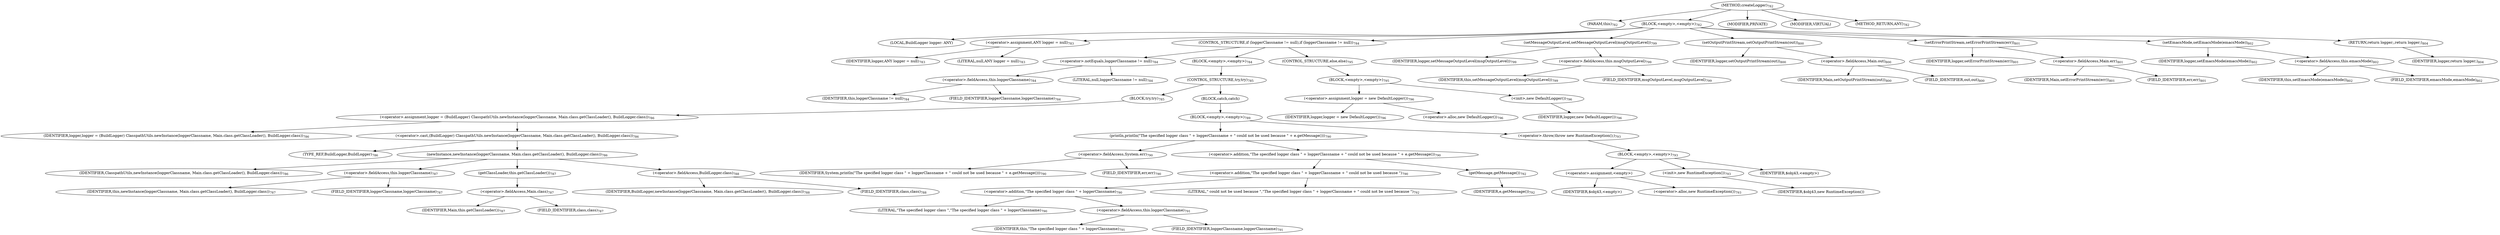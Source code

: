 digraph "createLogger" {  
"2031" [label = <(METHOD,createLogger)<SUB>782</SUB>> ]
"2032" [label = <(PARAM,this)<SUB>782</SUB>> ]
"2033" [label = <(BLOCK,&lt;empty&gt;,&lt;empty&gt;)<SUB>782</SUB>> ]
"46" [label = <(LOCAL,BuildLogger logger: ANY)> ]
"2034" [label = <(&lt;operator&gt;.assignment,ANY logger = null)<SUB>783</SUB>> ]
"2035" [label = <(IDENTIFIER,logger,ANY logger = null)<SUB>783</SUB>> ]
"2036" [label = <(LITERAL,null,ANY logger = null)<SUB>783</SUB>> ]
"2037" [label = <(CONTROL_STRUCTURE,if (loggerClassname != null),if (loggerClassname != null))<SUB>784</SUB>> ]
"2038" [label = <(&lt;operator&gt;.notEquals,loggerClassname != null)<SUB>784</SUB>> ]
"2039" [label = <(&lt;operator&gt;.fieldAccess,this.loggerClassname)<SUB>784</SUB>> ]
"2040" [label = <(IDENTIFIER,this,loggerClassname != null)<SUB>784</SUB>> ]
"2041" [label = <(FIELD_IDENTIFIER,loggerClassname,loggerClassname)<SUB>784</SUB>> ]
"2042" [label = <(LITERAL,null,loggerClassname != null)<SUB>784</SUB>> ]
"2043" [label = <(BLOCK,&lt;empty&gt;,&lt;empty&gt;)<SUB>784</SUB>> ]
"2044" [label = <(CONTROL_STRUCTURE,try,try)<SUB>785</SUB>> ]
"2045" [label = <(BLOCK,try,try)<SUB>785</SUB>> ]
"2046" [label = <(&lt;operator&gt;.assignment,logger = (BuildLogger) ClasspathUtils.newInstance(loggerClassname, Main.class.getClassLoader(), BuildLogger.class))<SUB>786</SUB>> ]
"2047" [label = <(IDENTIFIER,logger,logger = (BuildLogger) ClasspathUtils.newInstance(loggerClassname, Main.class.getClassLoader(), BuildLogger.class))<SUB>786</SUB>> ]
"2048" [label = <(&lt;operator&gt;.cast,(BuildLogger) ClasspathUtils.newInstance(loggerClassname, Main.class.getClassLoader(), BuildLogger.class))<SUB>786</SUB>> ]
"2049" [label = <(TYPE_REF,BuildLogger,BuildLogger)<SUB>786</SUB>> ]
"2050" [label = <(newInstance,newInstance(loggerClassname, Main.class.getClassLoader(), BuildLogger.class))<SUB>786</SUB>> ]
"2051" [label = <(IDENTIFIER,ClasspathUtils,newInstance(loggerClassname, Main.class.getClassLoader(), BuildLogger.class))<SUB>786</SUB>> ]
"2052" [label = <(&lt;operator&gt;.fieldAccess,this.loggerClassname)<SUB>787</SUB>> ]
"2053" [label = <(IDENTIFIER,this,newInstance(loggerClassname, Main.class.getClassLoader(), BuildLogger.class))<SUB>787</SUB>> ]
"2054" [label = <(FIELD_IDENTIFIER,loggerClassname,loggerClassname)<SUB>787</SUB>> ]
"2055" [label = <(getClassLoader,this.getClassLoader())<SUB>787</SUB>> ]
"2056" [label = <(&lt;operator&gt;.fieldAccess,Main.class)<SUB>787</SUB>> ]
"2057" [label = <(IDENTIFIER,Main,this.getClassLoader())<SUB>787</SUB>> ]
"2058" [label = <(FIELD_IDENTIFIER,class,class)<SUB>787</SUB>> ]
"2059" [label = <(&lt;operator&gt;.fieldAccess,BuildLogger.class)<SUB>788</SUB>> ]
"2060" [label = <(IDENTIFIER,BuildLogger,newInstance(loggerClassname, Main.class.getClassLoader(), BuildLogger.class))<SUB>788</SUB>> ]
"2061" [label = <(FIELD_IDENTIFIER,class,class)<SUB>788</SUB>> ]
"2062" [label = <(BLOCK,catch,catch)> ]
"2063" [label = <(BLOCK,&lt;empty&gt;,&lt;empty&gt;)<SUB>789</SUB>> ]
"2064" [label = <(println,println(&quot;The specified logger class &quot; + loggerClassname + &quot; could not be used because &quot; + e.getMessage()))<SUB>790</SUB>> ]
"2065" [label = <(&lt;operator&gt;.fieldAccess,System.err)<SUB>790</SUB>> ]
"2066" [label = <(IDENTIFIER,System,println(&quot;The specified logger class &quot; + loggerClassname + &quot; could not be used because &quot; + e.getMessage()))<SUB>790</SUB>> ]
"2067" [label = <(FIELD_IDENTIFIER,err,err)<SUB>790</SUB>> ]
"2068" [label = <(&lt;operator&gt;.addition,&quot;The specified logger class &quot; + loggerClassname + &quot; could not be used because &quot; + e.getMessage())<SUB>790</SUB>> ]
"2069" [label = <(&lt;operator&gt;.addition,&quot;The specified logger class &quot; + loggerClassname + &quot; could not be used because &quot;)<SUB>790</SUB>> ]
"2070" [label = <(&lt;operator&gt;.addition,&quot;The specified logger class &quot; + loggerClassname)<SUB>790</SUB>> ]
"2071" [label = <(LITERAL,&quot;The specified logger class &quot;,&quot;The specified logger class &quot; + loggerClassname)<SUB>790</SUB>> ]
"2072" [label = <(&lt;operator&gt;.fieldAccess,this.loggerClassname)<SUB>791</SUB>> ]
"2073" [label = <(IDENTIFIER,this,&quot;The specified logger class &quot; + loggerClassname)<SUB>791</SUB>> ]
"2074" [label = <(FIELD_IDENTIFIER,loggerClassname,loggerClassname)<SUB>791</SUB>> ]
"2075" [label = <(LITERAL,&quot; could not be used because &quot;,&quot;The specified logger class &quot; + loggerClassname + &quot; could not be used because &quot;)<SUB>792</SUB>> ]
"2076" [label = <(getMessage,getMessage())<SUB>792</SUB>> ]
"2077" [label = <(IDENTIFIER,e,getMessage())<SUB>792</SUB>> ]
"2078" [label = <(&lt;operator&gt;.throw,throw new RuntimeException();)<SUB>793</SUB>> ]
"2079" [label = <(BLOCK,&lt;empty&gt;,&lt;empty&gt;)<SUB>793</SUB>> ]
"2080" [label = <(&lt;operator&gt;.assignment,&lt;empty&gt;)> ]
"2081" [label = <(IDENTIFIER,$obj43,&lt;empty&gt;)> ]
"2082" [label = <(&lt;operator&gt;.alloc,new RuntimeException())<SUB>793</SUB>> ]
"2083" [label = <(&lt;init&gt;,new RuntimeException())<SUB>793</SUB>> ]
"2084" [label = <(IDENTIFIER,$obj43,new RuntimeException())> ]
"2085" [label = <(IDENTIFIER,$obj43,&lt;empty&gt;)> ]
"2086" [label = <(CONTROL_STRUCTURE,else,else)<SUB>795</SUB>> ]
"2087" [label = <(BLOCK,&lt;empty&gt;,&lt;empty&gt;)<SUB>795</SUB>> ]
"2088" [label = <(&lt;operator&gt;.assignment,logger = new DefaultLogger())<SUB>796</SUB>> ]
"2089" [label = <(IDENTIFIER,logger,logger = new DefaultLogger())<SUB>796</SUB>> ]
"2090" [label = <(&lt;operator&gt;.alloc,new DefaultLogger())<SUB>796</SUB>> ]
"2091" [label = <(&lt;init&gt;,new DefaultLogger())<SUB>796</SUB>> ]
"45" [label = <(IDENTIFIER,logger,new DefaultLogger())<SUB>796</SUB>> ]
"2092" [label = <(setMessageOutputLevel,setMessageOutputLevel(msgOutputLevel))<SUB>799</SUB>> ]
"2093" [label = <(IDENTIFIER,logger,setMessageOutputLevel(msgOutputLevel))<SUB>799</SUB>> ]
"2094" [label = <(&lt;operator&gt;.fieldAccess,this.msgOutputLevel)<SUB>799</SUB>> ]
"2095" [label = <(IDENTIFIER,this,setMessageOutputLevel(msgOutputLevel))<SUB>799</SUB>> ]
"2096" [label = <(FIELD_IDENTIFIER,msgOutputLevel,msgOutputLevel)<SUB>799</SUB>> ]
"2097" [label = <(setOutputPrintStream,setOutputPrintStream(out))<SUB>800</SUB>> ]
"2098" [label = <(IDENTIFIER,logger,setOutputPrintStream(out))<SUB>800</SUB>> ]
"2099" [label = <(&lt;operator&gt;.fieldAccess,Main.out)<SUB>800</SUB>> ]
"2100" [label = <(IDENTIFIER,Main,setOutputPrintStream(out))<SUB>800</SUB>> ]
"2101" [label = <(FIELD_IDENTIFIER,out,out)<SUB>800</SUB>> ]
"2102" [label = <(setErrorPrintStream,setErrorPrintStream(err))<SUB>801</SUB>> ]
"2103" [label = <(IDENTIFIER,logger,setErrorPrintStream(err))<SUB>801</SUB>> ]
"2104" [label = <(&lt;operator&gt;.fieldAccess,Main.err)<SUB>801</SUB>> ]
"2105" [label = <(IDENTIFIER,Main,setErrorPrintStream(err))<SUB>801</SUB>> ]
"2106" [label = <(FIELD_IDENTIFIER,err,err)<SUB>801</SUB>> ]
"2107" [label = <(setEmacsMode,setEmacsMode(emacsMode))<SUB>802</SUB>> ]
"2108" [label = <(IDENTIFIER,logger,setEmacsMode(emacsMode))<SUB>802</SUB>> ]
"2109" [label = <(&lt;operator&gt;.fieldAccess,this.emacsMode)<SUB>802</SUB>> ]
"2110" [label = <(IDENTIFIER,this,setEmacsMode(emacsMode))<SUB>802</SUB>> ]
"2111" [label = <(FIELD_IDENTIFIER,emacsMode,emacsMode)<SUB>802</SUB>> ]
"2112" [label = <(RETURN,return logger;,return logger;)<SUB>804</SUB>> ]
"2113" [label = <(IDENTIFIER,logger,return logger;)<SUB>804</SUB>> ]
"2114" [label = <(MODIFIER,PRIVATE)> ]
"2115" [label = <(MODIFIER,VIRTUAL)> ]
"2116" [label = <(METHOD_RETURN,ANY)<SUB>782</SUB>> ]
  "2031" -> "2032" 
  "2031" -> "2033" 
  "2031" -> "2114" 
  "2031" -> "2115" 
  "2031" -> "2116" 
  "2033" -> "46" 
  "2033" -> "2034" 
  "2033" -> "2037" 
  "2033" -> "2092" 
  "2033" -> "2097" 
  "2033" -> "2102" 
  "2033" -> "2107" 
  "2033" -> "2112" 
  "2034" -> "2035" 
  "2034" -> "2036" 
  "2037" -> "2038" 
  "2037" -> "2043" 
  "2037" -> "2086" 
  "2038" -> "2039" 
  "2038" -> "2042" 
  "2039" -> "2040" 
  "2039" -> "2041" 
  "2043" -> "2044" 
  "2044" -> "2045" 
  "2044" -> "2062" 
  "2045" -> "2046" 
  "2046" -> "2047" 
  "2046" -> "2048" 
  "2048" -> "2049" 
  "2048" -> "2050" 
  "2050" -> "2051" 
  "2050" -> "2052" 
  "2050" -> "2055" 
  "2050" -> "2059" 
  "2052" -> "2053" 
  "2052" -> "2054" 
  "2055" -> "2056" 
  "2056" -> "2057" 
  "2056" -> "2058" 
  "2059" -> "2060" 
  "2059" -> "2061" 
  "2062" -> "2063" 
  "2063" -> "2064" 
  "2063" -> "2078" 
  "2064" -> "2065" 
  "2064" -> "2068" 
  "2065" -> "2066" 
  "2065" -> "2067" 
  "2068" -> "2069" 
  "2068" -> "2076" 
  "2069" -> "2070" 
  "2069" -> "2075" 
  "2070" -> "2071" 
  "2070" -> "2072" 
  "2072" -> "2073" 
  "2072" -> "2074" 
  "2076" -> "2077" 
  "2078" -> "2079" 
  "2079" -> "2080" 
  "2079" -> "2083" 
  "2079" -> "2085" 
  "2080" -> "2081" 
  "2080" -> "2082" 
  "2083" -> "2084" 
  "2086" -> "2087" 
  "2087" -> "2088" 
  "2087" -> "2091" 
  "2088" -> "2089" 
  "2088" -> "2090" 
  "2091" -> "45" 
  "2092" -> "2093" 
  "2092" -> "2094" 
  "2094" -> "2095" 
  "2094" -> "2096" 
  "2097" -> "2098" 
  "2097" -> "2099" 
  "2099" -> "2100" 
  "2099" -> "2101" 
  "2102" -> "2103" 
  "2102" -> "2104" 
  "2104" -> "2105" 
  "2104" -> "2106" 
  "2107" -> "2108" 
  "2107" -> "2109" 
  "2109" -> "2110" 
  "2109" -> "2111" 
  "2112" -> "2113" 
}
